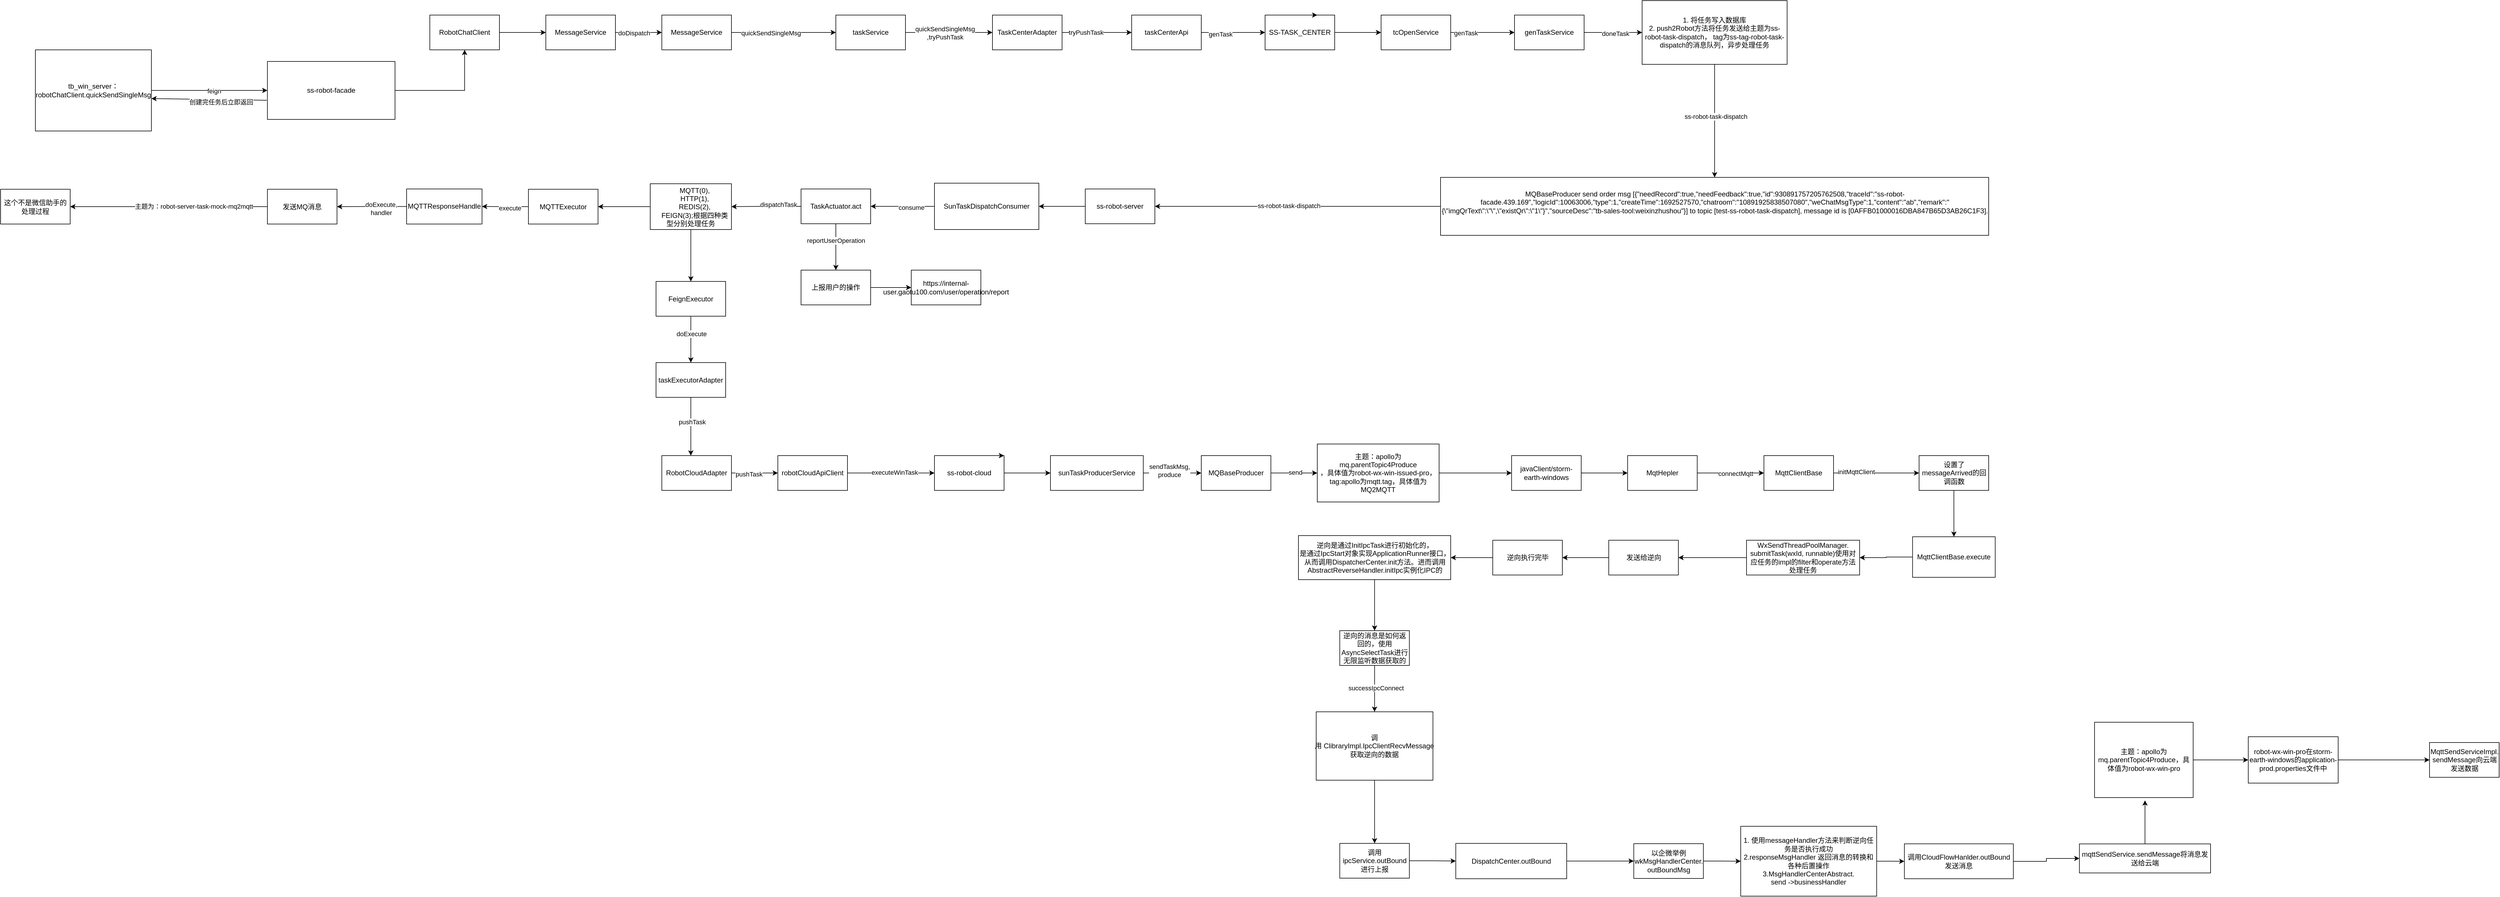 <mxfile version="21.6.8" type="github">
  <diagram name="第 1 页" id="J8AwHqCBefN4a8W1EPn6">
    <mxGraphModel dx="1674" dy="767" grid="1" gridSize="10" guides="1" tooltips="1" connect="1" arrows="1" fold="1" page="1" pageScale="1" pageWidth="1169" pageHeight="827" math="0" shadow="0">
      <root>
        <mxCell id="0" />
        <mxCell id="1" parent="0" />
        <mxCell id="CwKObZl5wt-i1WYEYqwP-4" value="" style="edgeStyle=orthogonalEdgeStyle;rounded=0;orthogonalLoop=1;jettySize=auto;html=1;" edge="1" parent="1" source="CwKObZl5wt-i1WYEYqwP-1" target="CwKObZl5wt-i1WYEYqwP-3">
          <mxGeometry relative="1" as="geometry" />
        </mxCell>
        <mxCell id="CwKObZl5wt-i1WYEYqwP-5" value="feign" style="edgeLabel;html=1;align=center;verticalAlign=middle;resizable=0;points=[];" vertex="1" connectable="0" parent="CwKObZl5wt-i1WYEYqwP-4">
          <mxGeometry x="0.075" y="-1" relative="1" as="geometry">
            <mxPoint as="offset" />
          </mxGeometry>
        </mxCell>
        <mxCell id="CwKObZl5wt-i1WYEYqwP-1" value="tb_win_server：robotChatClient.quickSendSingleMsg" style="rounded=0;whiteSpace=wrap;html=1;" vertex="1" parent="1">
          <mxGeometry x="80" y="110" width="200" height="140" as="geometry" />
        </mxCell>
        <mxCell id="CwKObZl5wt-i1WYEYqwP-13" value="" style="edgeStyle=orthogonalEdgeStyle;rounded=0;orthogonalLoop=1;jettySize=auto;html=1;" edge="1" parent="1" source="CwKObZl5wt-i1WYEYqwP-3" target="CwKObZl5wt-i1WYEYqwP-12">
          <mxGeometry relative="1" as="geometry" />
        </mxCell>
        <mxCell id="CwKObZl5wt-i1WYEYqwP-3" value="ss-robot-facade" style="whiteSpace=wrap;html=1;rounded=0;" vertex="1" parent="1">
          <mxGeometry x="480" y="130" width="220" height="100" as="geometry" />
        </mxCell>
        <mxCell id="CwKObZl5wt-i1WYEYqwP-8" value="" style="endArrow=classic;html=1;rounded=0;entryX=1.01;entryY=0.6;entryDx=0;entryDy=0;entryPerimeter=0;exitX=-0.005;exitY=0.67;exitDx=0;exitDy=0;exitPerimeter=0;" edge="1" parent="1" source="CwKObZl5wt-i1WYEYqwP-3">
          <mxGeometry width="50" height="50" relative="1" as="geometry">
            <mxPoint x="410" y="194" as="sourcePoint" />
            <mxPoint x="280" y="194" as="targetPoint" />
          </mxGeometry>
        </mxCell>
        <mxCell id="CwKObZl5wt-i1WYEYqwP-9" value="创建完任务后立即返回" style="edgeLabel;html=1;align=center;verticalAlign=middle;resizable=0;points=[];" vertex="1" connectable="0" parent="CwKObZl5wt-i1WYEYqwP-8">
          <mxGeometry x="-0.2" y="4" relative="1" as="geometry">
            <mxPoint as="offset" />
          </mxGeometry>
        </mxCell>
        <mxCell id="CwKObZl5wt-i1WYEYqwP-15" value="" style="edgeStyle=orthogonalEdgeStyle;rounded=0;orthogonalLoop=1;jettySize=auto;html=1;" edge="1" parent="1" source="CwKObZl5wt-i1WYEYqwP-12" target="CwKObZl5wt-i1WYEYqwP-14">
          <mxGeometry relative="1" as="geometry" />
        </mxCell>
        <mxCell id="CwKObZl5wt-i1WYEYqwP-12" value="RobotChatClient" style="whiteSpace=wrap;html=1;rounded=0;" vertex="1" parent="1">
          <mxGeometry x="760" y="50" width="120" height="60" as="geometry" />
        </mxCell>
        <mxCell id="CwKObZl5wt-i1WYEYqwP-17" value="" style="edgeStyle=orthogonalEdgeStyle;rounded=0;orthogonalLoop=1;jettySize=auto;html=1;" edge="1" parent="1" source="CwKObZl5wt-i1WYEYqwP-14" target="CwKObZl5wt-i1WYEYqwP-16">
          <mxGeometry relative="1" as="geometry" />
        </mxCell>
        <mxCell id="CwKObZl5wt-i1WYEYqwP-18" value="doDispatch" style="edgeLabel;html=1;align=center;verticalAlign=middle;resizable=0;points=[];" vertex="1" connectable="0" parent="CwKObZl5wt-i1WYEYqwP-17">
          <mxGeometry x="-0.2" y="-1" relative="1" as="geometry">
            <mxPoint as="offset" />
          </mxGeometry>
        </mxCell>
        <mxCell id="CwKObZl5wt-i1WYEYqwP-14" value="MessageService" style="whiteSpace=wrap;html=1;rounded=0;" vertex="1" parent="1">
          <mxGeometry x="960" y="50" width="120" height="60" as="geometry" />
        </mxCell>
        <mxCell id="CwKObZl5wt-i1WYEYqwP-20" value="" style="edgeStyle=orthogonalEdgeStyle;rounded=0;orthogonalLoop=1;jettySize=auto;html=1;" edge="1" parent="1" source="CwKObZl5wt-i1WYEYqwP-16" target="CwKObZl5wt-i1WYEYqwP-19">
          <mxGeometry relative="1" as="geometry" />
        </mxCell>
        <mxCell id="CwKObZl5wt-i1WYEYqwP-21" value="quickSendSingleMsg" style="edgeLabel;html=1;align=center;verticalAlign=middle;resizable=0;points=[];" vertex="1" connectable="0" parent="CwKObZl5wt-i1WYEYqwP-20">
          <mxGeometry x="-0.25" y="-1" relative="1" as="geometry">
            <mxPoint as="offset" />
          </mxGeometry>
        </mxCell>
        <mxCell id="CwKObZl5wt-i1WYEYqwP-16" value="MessageService" style="whiteSpace=wrap;html=1;rounded=0;" vertex="1" parent="1">
          <mxGeometry x="1160" y="50" width="120" height="60" as="geometry" />
        </mxCell>
        <mxCell id="CwKObZl5wt-i1WYEYqwP-23" value="" style="edgeStyle=orthogonalEdgeStyle;rounded=0;orthogonalLoop=1;jettySize=auto;html=1;" edge="1" parent="1" source="CwKObZl5wt-i1WYEYqwP-19" target="CwKObZl5wt-i1WYEYqwP-22">
          <mxGeometry relative="1" as="geometry" />
        </mxCell>
        <mxCell id="CwKObZl5wt-i1WYEYqwP-24" value="quickSendSingleMsg&lt;br&gt;,tryPushTask" style="edgeLabel;html=1;align=center;verticalAlign=middle;resizable=0;points=[];" vertex="1" connectable="0" parent="CwKObZl5wt-i1WYEYqwP-23">
          <mxGeometry x="-0.1" y="-1" relative="1" as="geometry">
            <mxPoint as="offset" />
          </mxGeometry>
        </mxCell>
        <mxCell id="CwKObZl5wt-i1WYEYqwP-19" value="taskService" style="whiteSpace=wrap;html=1;rounded=0;" vertex="1" parent="1">
          <mxGeometry x="1460" y="50" width="120" height="60" as="geometry" />
        </mxCell>
        <mxCell id="CwKObZl5wt-i1WYEYqwP-28" value="" style="edgeStyle=orthogonalEdgeStyle;rounded=0;orthogonalLoop=1;jettySize=auto;html=1;" edge="1" parent="1" source="CwKObZl5wt-i1WYEYqwP-22" target="CwKObZl5wt-i1WYEYqwP-27">
          <mxGeometry relative="1" as="geometry" />
        </mxCell>
        <mxCell id="CwKObZl5wt-i1WYEYqwP-29" value="tryPushTask" style="edgeLabel;html=1;align=center;verticalAlign=middle;resizable=0;points=[];" vertex="1" connectable="0" parent="CwKObZl5wt-i1WYEYqwP-28">
          <mxGeometry x="-0.325" relative="1" as="geometry">
            <mxPoint as="offset" />
          </mxGeometry>
        </mxCell>
        <mxCell id="CwKObZl5wt-i1WYEYqwP-22" value="TaskCenterAdapter" style="whiteSpace=wrap;html=1;rounded=0;" vertex="1" parent="1">
          <mxGeometry x="1730" y="50" width="120" height="60" as="geometry" />
        </mxCell>
        <mxCell id="CwKObZl5wt-i1WYEYqwP-31" value="" style="edgeStyle=orthogonalEdgeStyle;rounded=0;orthogonalLoop=1;jettySize=auto;html=1;" edge="1" parent="1" source="CwKObZl5wt-i1WYEYqwP-27" target="CwKObZl5wt-i1WYEYqwP-30">
          <mxGeometry relative="1" as="geometry" />
        </mxCell>
        <mxCell id="CwKObZl5wt-i1WYEYqwP-32" value="genTask" style="edgeLabel;html=1;align=center;verticalAlign=middle;resizable=0;points=[];" vertex="1" connectable="0" parent="CwKObZl5wt-i1WYEYqwP-31">
          <mxGeometry x="-0.4" y="-3" relative="1" as="geometry">
            <mxPoint as="offset" />
          </mxGeometry>
        </mxCell>
        <mxCell id="CwKObZl5wt-i1WYEYqwP-27" value="taskCenterApi" style="whiteSpace=wrap;html=1;rounded=0;" vertex="1" parent="1">
          <mxGeometry x="1970" y="50" width="120" height="60" as="geometry" />
        </mxCell>
        <mxCell id="CwKObZl5wt-i1WYEYqwP-35" value="" style="edgeStyle=orthogonalEdgeStyle;rounded=0;orthogonalLoop=1;jettySize=auto;html=1;" edge="1" parent="1" source="CwKObZl5wt-i1WYEYqwP-30" target="CwKObZl5wt-i1WYEYqwP-34">
          <mxGeometry relative="1" as="geometry" />
        </mxCell>
        <mxCell id="CwKObZl5wt-i1WYEYqwP-30" value="SS-TASK_CENTER" style="whiteSpace=wrap;html=1;rounded=0;" vertex="1" parent="1">
          <mxGeometry x="2200" y="50" width="120" height="60" as="geometry" />
        </mxCell>
        <mxCell id="CwKObZl5wt-i1WYEYqwP-33" style="edgeStyle=orthogonalEdgeStyle;rounded=0;orthogonalLoop=1;jettySize=auto;html=1;exitX=0.5;exitY=0;exitDx=0;exitDy=0;entryX=0.75;entryY=0;entryDx=0;entryDy=0;" edge="1" parent="1" source="CwKObZl5wt-i1WYEYqwP-30" target="CwKObZl5wt-i1WYEYqwP-30">
          <mxGeometry relative="1" as="geometry" />
        </mxCell>
        <mxCell id="CwKObZl5wt-i1WYEYqwP-37" value="" style="edgeStyle=orthogonalEdgeStyle;rounded=0;orthogonalLoop=1;jettySize=auto;html=1;" edge="1" parent="1" source="CwKObZl5wt-i1WYEYqwP-34" target="CwKObZl5wt-i1WYEYqwP-36">
          <mxGeometry relative="1" as="geometry" />
        </mxCell>
        <mxCell id="CwKObZl5wt-i1WYEYqwP-38" value="genTask" style="edgeLabel;html=1;align=center;verticalAlign=middle;resizable=0;points=[];" vertex="1" connectable="0" parent="CwKObZl5wt-i1WYEYqwP-37">
          <mxGeometry x="-0.525" y="-1" relative="1" as="geometry">
            <mxPoint as="offset" />
          </mxGeometry>
        </mxCell>
        <mxCell id="CwKObZl5wt-i1WYEYqwP-34" value="tcOpenService" style="whiteSpace=wrap;html=1;rounded=0;" vertex="1" parent="1">
          <mxGeometry x="2400" y="50" width="120" height="60" as="geometry" />
        </mxCell>
        <mxCell id="CwKObZl5wt-i1WYEYqwP-40" value="" style="edgeStyle=orthogonalEdgeStyle;rounded=0;orthogonalLoop=1;jettySize=auto;html=1;" edge="1" parent="1" source="CwKObZl5wt-i1WYEYqwP-36" target="CwKObZl5wt-i1WYEYqwP-39">
          <mxGeometry relative="1" as="geometry" />
        </mxCell>
        <mxCell id="CwKObZl5wt-i1WYEYqwP-41" value="doneTask" style="edgeLabel;html=1;align=center;verticalAlign=middle;resizable=0;points=[];" vertex="1" connectable="0" parent="CwKObZl5wt-i1WYEYqwP-40">
          <mxGeometry x="0.075" y="-2" relative="1" as="geometry">
            <mxPoint as="offset" />
          </mxGeometry>
        </mxCell>
        <mxCell id="CwKObZl5wt-i1WYEYqwP-36" value="genTaskService" style="whiteSpace=wrap;html=1;rounded=0;" vertex="1" parent="1">
          <mxGeometry x="2630" y="50" width="120" height="60" as="geometry" />
        </mxCell>
        <mxCell id="CwKObZl5wt-i1WYEYqwP-43" value="" style="edgeStyle=orthogonalEdgeStyle;rounded=0;orthogonalLoop=1;jettySize=auto;html=1;" edge="1" parent="1" source="CwKObZl5wt-i1WYEYqwP-39" target="CwKObZl5wt-i1WYEYqwP-42">
          <mxGeometry relative="1" as="geometry" />
        </mxCell>
        <mxCell id="CwKObZl5wt-i1WYEYqwP-44" value="ss-robot-task-dispatch" style="edgeLabel;html=1;align=center;verticalAlign=middle;resizable=0;points=[];" vertex="1" connectable="0" parent="CwKObZl5wt-i1WYEYqwP-43">
          <mxGeometry x="-0.077" y="2" relative="1" as="geometry">
            <mxPoint as="offset" />
          </mxGeometry>
        </mxCell>
        <mxCell id="CwKObZl5wt-i1WYEYqwP-39" value="1. 将任务写入数据库&lt;br&gt;2.&amp;nbsp;push2Robot方法将任务发送给主题为ss-robot-task-dispatch， tag为ss-tag-robot-task-dispatch的消息队列，异步处理任务" style="whiteSpace=wrap;html=1;rounded=0;" vertex="1" parent="1">
          <mxGeometry x="2850" y="25" width="250" height="110" as="geometry" />
        </mxCell>
        <mxCell id="CwKObZl5wt-i1WYEYqwP-46" value="" style="edgeStyle=orthogonalEdgeStyle;rounded=0;orthogonalLoop=1;jettySize=auto;html=1;" edge="1" parent="1" source="CwKObZl5wt-i1WYEYqwP-42" target="CwKObZl5wt-i1WYEYqwP-45">
          <mxGeometry relative="1" as="geometry" />
        </mxCell>
        <mxCell id="CwKObZl5wt-i1WYEYqwP-49" value="ss-robot-task-dispatch" style="edgeLabel;html=1;align=center;verticalAlign=middle;resizable=0;points=[];" vertex="1" connectable="0" parent="CwKObZl5wt-i1WYEYqwP-46">
          <mxGeometry x="0.062" y="-1" relative="1" as="geometry">
            <mxPoint as="offset" />
          </mxGeometry>
        </mxCell>
        <mxCell id="CwKObZl5wt-i1WYEYqwP-42" value="&lt;div&gt;MQBaseProducer send order msg [{&quot;needRecord&quot;:true,&quot;needFeedback&quot;:true,&quot;id&quot;:930891757205762508,&quot;traceId&quot;:&quot;ss-robot-facade.439.169&quot;,&quot;logicId&quot;:10063006,&quot;type&quot;:1,&quot;createTime&quot;:1692527570,&quot;chatroom&quot;:&quot;10891925838507080&quot;,&quot;weChatMsgType&quot;:1,&quot;content&quot;:&quot;ab&quot;,&quot;remark&quot;:&quot;{\&quot;imgQrText\&quot;:\&quot;\&quot;,\&quot;existQr\&quot;:\&quot;1\&quot;}&quot;,&quot;sourceDesc&quot;:&quot;tb-sales-tool:weixinzhushou&quot;}] to topic [test-ss-robot-task-dispatch], message id is [0AFFB01000016DBA847B65D3AB26C1F3].&lt;/div&gt;&lt;div&gt;&lt;br&gt;&lt;/div&gt;" style="whiteSpace=wrap;html=1;rounded=0;" vertex="1" parent="1">
          <mxGeometry x="2502.5" y="330" width="945" height="100" as="geometry" />
        </mxCell>
        <mxCell id="CwKObZl5wt-i1WYEYqwP-48" value="" style="edgeStyle=orthogonalEdgeStyle;rounded=0;orthogonalLoop=1;jettySize=auto;html=1;" edge="1" parent="1" source="CwKObZl5wt-i1WYEYqwP-45" target="CwKObZl5wt-i1WYEYqwP-47">
          <mxGeometry relative="1" as="geometry" />
        </mxCell>
        <mxCell id="CwKObZl5wt-i1WYEYqwP-45" value="ss-robot-server" style="whiteSpace=wrap;html=1;rounded=0;" vertex="1" parent="1">
          <mxGeometry x="1890" y="350" width="120" height="60" as="geometry" />
        </mxCell>
        <mxCell id="CwKObZl5wt-i1WYEYqwP-51" value="" style="edgeStyle=orthogonalEdgeStyle;rounded=0;orthogonalLoop=1;jettySize=auto;html=1;" edge="1" parent="1" source="CwKObZl5wt-i1WYEYqwP-47" target="CwKObZl5wt-i1WYEYqwP-50">
          <mxGeometry relative="1" as="geometry" />
        </mxCell>
        <mxCell id="CwKObZl5wt-i1WYEYqwP-52" value="consume" style="edgeLabel;html=1;align=center;verticalAlign=middle;resizable=0;points=[];" vertex="1" connectable="0" parent="CwKObZl5wt-i1WYEYqwP-51">
          <mxGeometry x="-0.273" y="2" relative="1" as="geometry">
            <mxPoint as="offset" />
          </mxGeometry>
        </mxCell>
        <mxCell id="CwKObZl5wt-i1WYEYqwP-47" value="SunTaskDispatchConsumer" style="whiteSpace=wrap;html=1;rounded=0;" vertex="1" parent="1">
          <mxGeometry x="1630" y="340" width="180" height="80" as="geometry" />
        </mxCell>
        <mxCell id="CwKObZl5wt-i1WYEYqwP-54" value="" style="edgeStyle=orthogonalEdgeStyle;rounded=0;orthogonalLoop=1;jettySize=auto;html=1;" edge="1" parent="1" source="CwKObZl5wt-i1WYEYqwP-50" target="CwKObZl5wt-i1WYEYqwP-53">
          <mxGeometry relative="1" as="geometry" />
        </mxCell>
        <mxCell id="CwKObZl5wt-i1WYEYqwP-55" value="dispatchTask" style="edgeLabel;html=1;align=center;verticalAlign=middle;resizable=0;points=[];" vertex="1" connectable="0" parent="CwKObZl5wt-i1WYEYqwP-54">
          <mxGeometry x="-0.35" y="-3" relative="1" as="geometry">
            <mxPoint as="offset" />
          </mxGeometry>
        </mxCell>
        <mxCell id="CwKObZl5wt-i1WYEYqwP-65" value="" style="edgeStyle=orthogonalEdgeStyle;rounded=0;orthogonalLoop=1;jettySize=auto;html=1;" edge="1" parent="1" source="CwKObZl5wt-i1WYEYqwP-50" target="CwKObZl5wt-i1WYEYqwP-64">
          <mxGeometry relative="1" as="geometry" />
        </mxCell>
        <mxCell id="CwKObZl5wt-i1WYEYqwP-66" value="reportUserOperation" style="edgeLabel;html=1;align=center;verticalAlign=middle;resizable=0;points=[];" vertex="1" connectable="0" parent="CwKObZl5wt-i1WYEYqwP-65">
          <mxGeometry x="-0.275" relative="1" as="geometry">
            <mxPoint as="offset" />
          </mxGeometry>
        </mxCell>
        <mxCell id="CwKObZl5wt-i1WYEYqwP-50" value="TaskActuator.act" style="whiteSpace=wrap;html=1;rounded=0;" vertex="1" parent="1">
          <mxGeometry x="1400" y="350" width="120" height="60" as="geometry" />
        </mxCell>
        <mxCell id="CwKObZl5wt-i1WYEYqwP-57" value="" style="edgeStyle=orthogonalEdgeStyle;rounded=0;orthogonalLoop=1;jettySize=auto;html=1;" edge="1" parent="1" source="CwKObZl5wt-i1WYEYqwP-53" target="CwKObZl5wt-i1WYEYqwP-56">
          <mxGeometry relative="1" as="geometry" />
        </mxCell>
        <mxCell id="CwKObZl5wt-i1WYEYqwP-79" value="" style="edgeStyle=orthogonalEdgeStyle;rounded=0;orthogonalLoop=1;jettySize=auto;html=1;" edge="1" parent="1" source="CwKObZl5wt-i1WYEYqwP-53" target="CwKObZl5wt-i1WYEYqwP-78">
          <mxGeometry relative="1" as="geometry" />
        </mxCell>
        <mxCell id="CwKObZl5wt-i1WYEYqwP-53" value="&lt;div&gt;&amp;nbsp; &amp;nbsp; MQTT(0),&lt;/div&gt;&lt;div&gt;&amp;nbsp; &amp;nbsp; HTTP(1),&lt;/div&gt;&lt;div&gt;&amp;nbsp; &amp;nbsp; REDIS(2),&lt;/div&gt;&lt;div&gt;&amp;nbsp; &amp;nbsp; FEIGN(3);根据四种类型分别处理任务&lt;/div&gt;" style="whiteSpace=wrap;html=1;rounded=0;" vertex="1" parent="1">
          <mxGeometry x="1140" y="341" width="140" height="79" as="geometry" />
        </mxCell>
        <mxCell id="CwKObZl5wt-i1WYEYqwP-59" value="" style="edgeStyle=orthogonalEdgeStyle;rounded=0;orthogonalLoop=1;jettySize=auto;html=1;" edge="1" parent="1" source="CwKObZl5wt-i1WYEYqwP-56" target="CwKObZl5wt-i1WYEYqwP-58">
          <mxGeometry relative="1" as="geometry" />
        </mxCell>
        <mxCell id="CwKObZl5wt-i1WYEYqwP-60" value="execute" style="edgeLabel;html=1;align=center;verticalAlign=middle;resizable=0;points=[];" vertex="1" connectable="0" parent="CwKObZl5wt-i1WYEYqwP-59">
          <mxGeometry x="-0.2" y="2" relative="1" as="geometry">
            <mxPoint as="offset" />
          </mxGeometry>
        </mxCell>
        <mxCell id="CwKObZl5wt-i1WYEYqwP-56" value="MQTTExecutor" style="whiteSpace=wrap;html=1;rounded=0;" vertex="1" parent="1">
          <mxGeometry x="930" y="350.5" width="120" height="60" as="geometry" />
        </mxCell>
        <mxCell id="CwKObZl5wt-i1WYEYqwP-62" value="" style="edgeStyle=orthogonalEdgeStyle;rounded=0;orthogonalLoop=1;jettySize=auto;html=1;" edge="1" parent="1" source="CwKObZl5wt-i1WYEYqwP-58" target="CwKObZl5wt-i1WYEYqwP-61">
          <mxGeometry relative="1" as="geometry" />
        </mxCell>
        <mxCell id="CwKObZl5wt-i1WYEYqwP-63" value="doExecute,&lt;br&gt;handler" style="edgeLabel;html=1;align=center;verticalAlign=middle;resizable=0;points=[];" vertex="1" connectable="0" parent="CwKObZl5wt-i1WYEYqwP-62">
          <mxGeometry x="-0.259" y="3" relative="1" as="geometry">
            <mxPoint as="offset" />
          </mxGeometry>
        </mxCell>
        <mxCell id="CwKObZl5wt-i1WYEYqwP-58" value="MQTTResponseHandle" style="whiteSpace=wrap;html=1;rounded=0;" vertex="1" parent="1">
          <mxGeometry x="720" y="350" width="130" height="60.5" as="geometry" />
        </mxCell>
        <mxCell id="CwKObZl5wt-i1WYEYqwP-70" value="" style="edgeStyle=orthogonalEdgeStyle;rounded=0;orthogonalLoop=1;jettySize=auto;html=1;" edge="1" parent="1" source="CwKObZl5wt-i1WYEYqwP-61" target="CwKObZl5wt-i1WYEYqwP-69">
          <mxGeometry relative="1" as="geometry" />
        </mxCell>
        <mxCell id="CwKObZl5wt-i1WYEYqwP-71" value="主题为：robot-server-task-mock-mq2mqtt" style="edgeLabel;html=1;align=center;verticalAlign=middle;resizable=0;points=[];" vertex="1" connectable="0" parent="CwKObZl5wt-i1WYEYqwP-70">
          <mxGeometry x="-0.25" y="-1" relative="1" as="geometry">
            <mxPoint as="offset" />
          </mxGeometry>
        </mxCell>
        <mxCell id="CwKObZl5wt-i1WYEYqwP-61" value="发送MQ消息" style="whiteSpace=wrap;html=1;rounded=0;" vertex="1" parent="1">
          <mxGeometry x="480" y="350.5" width="120" height="60" as="geometry" />
        </mxCell>
        <mxCell id="CwKObZl5wt-i1WYEYqwP-68" value="" style="edgeStyle=orthogonalEdgeStyle;rounded=0;orthogonalLoop=1;jettySize=auto;html=1;" edge="1" parent="1" source="CwKObZl5wt-i1WYEYqwP-64" target="CwKObZl5wt-i1WYEYqwP-67">
          <mxGeometry relative="1" as="geometry" />
        </mxCell>
        <mxCell id="CwKObZl5wt-i1WYEYqwP-64" value="上报用户的操作" style="whiteSpace=wrap;html=1;rounded=0;" vertex="1" parent="1">
          <mxGeometry x="1400" y="490" width="120" height="60" as="geometry" />
        </mxCell>
        <mxCell id="CwKObZl5wt-i1WYEYqwP-67" value="https://internal-user.gaotu100.com/user/operation/report" style="whiteSpace=wrap;html=1;rounded=0;" vertex="1" parent="1">
          <mxGeometry x="1590" y="490" width="120" height="60" as="geometry" />
        </mxCell>
        <mxCell id="CwKObZl5wt-i1WYEYqwP-69" value="这个不是微信助手的处理过程" style="whiteSpace=wrap;html=1;rounded=0;" vertex="1" parent="1">
          <mxGeometry x="20" y="350.5" width="120" height="60" as="geometry" />
        </mxCell>
        <mxCell id="CwKObZl5wt-i1WYEYqwP-82" value="" style="edgeStyle=orthogonalEdgeStyle;rounded=0;orthogonalLoop=1;jettySize=auto;html=1;" edge="1" parent="1" source="CwKObZl5wt-i1WYEYqwP-78" target="CwKObZl5wt-i1WYEYqwP-81">
          <mxGeometry relative="1" as="geometry" />
        </mxCell>
        <mxCell id="CwKObZl5wt-i1WYEYqwP-83" value="doExecute" style="edgeLabel;html=1;align=center;verticalAlign=middle;resizable=0;points=[];" vertex="1" connectable="0" parent="CwKObZl5wt-i1WYEYqwP-82">
          <mxGeometry x="-0.237" y="1" relative="1" as="geometry">
            <mxPoint as="offset" />
          </mxGeometry>
        </mxCell>
        <mxCell id="CwKObZl5wt-i1WYEYqwP-78" value="FeignExecutor" style="whiteSpace=wrap;html=1;rounded=0;" vertex="1" parent="1">
          <mxGeometry x="1150" y="509.5" width="120" height="60" as="geometry" />
        </mxCell>
        <mxCell id="CwKObZl5wt-i1WYEYqwP-84" value="" style="edgeStyle=orthogonalEdgeStyle;rounded=0;orthogonalLoop=1;jettySize=auto;html=1;" edge="1" parent="1" source="CwKObZl5wt-i1WYEYqwP-81">
          <mxGeometry relative="1" as="geometry">
            <mxPoint x="1210" y="810" as="targetPoint" />
          </mxGeometry>
        </mxCell>
        <mxCell id="CwKObZl5wt-i1WYEYqwP-85" value="pushTask" style="edgeLabel;html=1;align=center;verticalAlign=middle;resizable=0;points=[];" vertex="1" connectable="0" parent="CwKObZl5wt-i1WYEYqwP-84">
          <mxGeometry x="-0.154" y="2" relative="1" as="geometry">
            <mxPoint as="offset" />
          </mxGeometry>
        </mxCell>
        <mxCell id="CwKObZl5wt-i1WYEYqwP-81" value="taskExecutorAdapter" style="whiteSpace=wrap;html=1;rounded=0;" vertex="1" parent="1">
          <mxGeometry x="1150" y="649.5" width="120" height="60" as="geometry" />
        </mxCell>
        <mxCell id="CwKObZl5wt-i1WYEYqwP-89" value="" style="edgeStyle=orthogonalEdgeStyle;rounded=0;orthogonalLoop=1;jettySize=auto;html=1;" edge="1" parent="1" source="CwKObZl5wt-i1WYEYqwP-86" target="CwKObZl5wt-i1WYEYqwP-88">
          <mxGeometry relative="1" as="geometry" />
        </mxCell>
        <mxCell id="CwKObZl5wt-i1WYEYqwP-90" value="pushTask" style="edgeLabel;html=1;align=center;verticalAlign=middle;resizable=0;points=[];" vertex="1" connectable="0" parent="CwKObZl5wt-i1WYEYqwP-89">
          <mxGeometry x="-0.25" y="-2" relative="1" as="geometry">
            <mxPoint as="offset" />
          </mxGeometry>
        </mxCell>
        <mxCell id="CwKObZl5wt-i1WYEYqwP-86" value="RobotCloudAdapter" style="whiteSpace=wrap;html=1;rounded=0;" vertex="1" parent="1">
          <mxGeometry x="1160" y="810" width="120" height="60" as="geometry" />
        </mxCell>
        <mxCell id="CwKObZl5wt-i1WYEYqwP-94" value="" style="edgeStyle=orthogonalEdgeStyle;rounded=0;orthogonalLoop=1;jettySize=auto;html=1;" edge="1" parent="1" source="CwKObZl5wt-i1WYEYqwP-88" target="CwKObZl5wt-i1WYEYqwP-93">
          <mxGeometry relative="1" as="geometry" />
        </mxCell>
        <mxCell id="CwKObZl5wt-i1WYEYqwP-95" value="executeWinTask" style="edgeLabel;html=1;align=center;verticalAlign=middle;resizable=0;points=[];" vertex="1" connectable="0" parent="CwKObZl5wt-i1WYEYqwP-94">
          <mxGeometry x="0.075" y="1" relative="1" as="geometry">
            <mxPoint as="offset" />
          </mxGeometry>
        </mxCell>
        <mxCell id="CwKObZl5wt-i1WYEYqwP-88" value="robotCloudApiClient" style="whiteSpace=wrap;html=1;rounded=0;" vertex="1" parent="1">
          <mxGeometry x="1360" y="810" width="120" height="60" as="geometry" />
        </mxCell>
        <mxCell id="CwKObZl5wt-i1WYEYqwP-98" value="" style="edgeStyle=orthogonalEdgeStyle;rounded=0;orthogonalLoop=1;jettySize=auto;html=1;" edge="1" parent="1" source="CwKObZl5wt-i1WYEYqwP-93" target="CwKObZl5wt-i1WYEYqwP-97">
          <mxGeometry relative="1" as="geometry" />
        </mxCell>
        <mxCell id="CwKObZl5wt-i1WYEYqwP-93" value="ss-robot-cloud" style="whiteSpace=wrap;html=1;rounded=0;" vertex="1" parent="1">
          <mxGeometry x="1630" y="810" width="120" height="60" as="geometry" />
        </mxCell>
        <mxCell id="CwKObZl5wt-i1WYEYqwP-96" style="edgeStyle=orthogonalEdgeStyle;rounded=0;orthogonalLoop=1;jettySize=auto;html=1;exitX=0.75;exitY=0;exitDx=0;exitDy=0;entryX=1;entryY=0;entryDx=0;entryDy=0;" edge="1" parent="1" source="CwKObZl5wt-i1WYEYqwP-93" target="CwKObZl5wt-i1WYEYqwP-93">
          <mxGeometry relative="1" as="geometry" />
        </mxCell>
        <mxCell id="CwKObZl5wt-i1WYEYqwP-100" value="" style="edgeStyle=orthogonalEdgeStyle;rounded=0;orthogonalLoop=1;jettySize=auto;html=1;" edge="1" parent="1" source="CwKObZl5wt-i1WYEYqwP-97" target="CwKObZl5wt-i1WYEYqwP-99">
          <mxGeometry relative="1" as="geometry" />
        </mxCell>
        <mxCell id="CwKObZl5wt-i1WYEYqwP-101" value="sendTaskMsg,&lt;br&gt;produce" style="edgeLabel;html=1;align=center;verticalAlign=middle;resizable=0;points=[];" vertex="1" connectable="0" parent="CwKObZl5wt-i1WYEYqwP-100">
          <mxGeometry x="-0.1" y="4" relative="1" as="geometry">
            <mxPoint as="offset" />
          </mxGeometry>
        </mxCell>
        <mxCell id="CwKObZl5wt-i1WYEYqwP-97" value="sunTaskProducerService" style="whiteSpace=wrap;html=1;rounded=0;" vertex="1" parent="1">
          <mxGeometry x="1830" y="810" width="160" height="60" as="geometry" />
        </mxCell>
        <mxCell id="CwKObZl5wt-i1WYEYqwP-103" value="" style="edgeStyle=orthogonalEdgeStyle;rounded=0;orthogonalLoop=1;jettySize=auto;html=1;" edge="1" parent="1" source="CwKObZl5wt-i1WYEYqwP-99" target="CwKObZl5wt-i1WYEYqwP-102">
          <mxGeometry relative="1" as="geometry" />
        </mxCell>
        <mxCell id="CwKObZl5wt-i1WYEYqwP-104" value="send" style="edgeLabel;html=1;align=center;verticalAlign=middle;resizable=0;points=[];" vertex="1" connectable="0" parent="CwKObZl5wt-i1WYEYqwP-103">
          <mxGeometry x="0.05" y="1" relative="1" as="geometry">
            <mxPoint as="offset" />
          </mxGeometry>
        </mxCell>
        <mxCell id="CwKObZl5wt-i1WYEYqwP-99" value="MQBaseProducer" style="whiteSpace=wrap;html=1;rounded=0;" vertex="1" parent="1">
          <mxGeometry x="2090" y="810" width="120" height="60" as="geometry" />
        </mxCell>
        <mxCell id="CwKObZl5wt-i1WYEYqwP-118" value="" style="edgeStyle=orthogonalEdgeStyle;rounded=0;orthogonalLoop=1;jettySize=auto;html=1;" edge="1" parent="1" source="CwKObZl5wt-i1WYEYqwP-102" target="CwKObZl5wt-i1WYEYqwP-117">
          <mxGeometry relative="1" as="geometry" />
        </mxCell>
        <mxCell id="CwKObZl5wt-i1WYEYqwP-102" value="主题：apollo为mq.parentTopic4Produce&lt;br&gt;，具体值为robot-wx-win-issued-pro&lt;span style=&quot;background-color: initial;&quot;&gt;，&lt;/span&gt;&lt;br&gt;tag:apollo为mqtt.tag，具体值为MQ2MQTT" style="whiteSpace=wrap;html=1;rounded=0;" vertex="1" parent="1">
          <mxGeometry x="2290" y="790" width="210" height="100" as="geometry" />
        </mxCell>
        <mxCell id="CwKObZl5wt-i1WYEYqwP-116" value="" style="edgeStyle=orthogonalEdgeStyle;rounded=0;orthogonalLoop=1;jettySize=auto;html=1;" edge="1" parent="1" source="CwKObZl5wt-i1WYEYqwP-111" target="CwKObZl5wt-i1WYEYqwP-114">
          <mxGeometry relative="1" as="geometry" />
        </mxCell>
        <mxCell id="CwKObZl5wt-i1WYEYqwP-111" value="主题：apollo为mq.parentTopic4Produce，具体值为robot-wx-win-pro" style="whiteSpace=wrap;html=1;rounded=0;" vertex="1" parent="1">
          <mxGeometry x="3630" y="1270" width="170" height="130" as="geometry" />
        </mxCell>
        <mxCell id="CwKObZl5wt-i1WYEYqwP-113" value="" style="edgeStyle=orthogonalEdgeStyle;rounded=0;orthogonalLoop=1;jettySize=auto;html=1;" edge="1" parent="1" source="CwKObZl5wt-i1WYEYqwP-114" target="CwKObZl5wt-i1WYEYqwP-115">
          <mxGeometry relative="1" as="geometry" />
        </mxCell>
        <mxCell id="CwKObZl5wt-i1WYEYqwP-114" value="robot-wx-win-pro在storm-earth-windows的application-prod.properties文件中" style="whiteSpace=wrap;html=1;rounded=0;" vertex="1" parent="1">
          <mxGeometry x="3895" y="1295" width="155" height="80" as="geometry" />
        </mxCell>
        <mxCell id="CwKObZl5wt-i1WYEYqwP-115" value="MqttSendServiceImpl.&lt;br&gt;sendMessage向云端发送数据" style="whiteSpace=wrap;html=1;rounded=0;" vertex="1" parent="1">
          <mxGeometry x="4207.5" y="1305" width="120" height="60" as="geometry" />
        </mxCell>
        <mxCell id="CwKObZl5wt-i1WYEYqwP-120" value="" style="edgeStyle=orthogonalEdgeStyle;rounded=0;orthogonalLoop=1;jettySize=auto;html=1;" edge="1" parent="1" source="CwKObZl5wt-i1WYEYqwP-117" target="CwKObZl5wt-i1WYEYqwP-119">
          <mxGeometry relative="1" as="geometry" />
        </mxCell>
        <mxCell id="CwKObZl5wt-i1WYEYqwP-117" value="javaClient/storm-earth-windows" style="whiteSpace=wrap;html=1;rounded=0;" vertex="1" parent="1">
          <mxGeometry x="2625" y="810" width="120" height="60" as="geometry" />
        </mxCell>
        <mxCell id="CwKObZl5wt-i1WYEYqwP-122" value="" style="edgeStyle=orthogonalEdgeStyle;rounded=0;orthogonalLoop=1;jettySize=auto;html=1;" edge="1" parent="1" source="CwKObZl5wt-i1WYEYqwP-119" target="CwKObZl5wt-i1WYEYqwP-121">
          <mxGeometry relative="1" as="geometry" />
        </mxCell>
        <mxCell id="CwKObZl5wt-i1WYEYqwP-123" value="connectMqtt" style="edgeLabel;html=1;align=center;verticalAlign=middle;resizable=0;points=[];" vertex="1" connectable="0" parent="CwKObZl5wt-i1WYEYqwP-122">
          <mxGeometry x="0.15" y="-1" relative="1" as="geometry">
            <mxPoint as="offset" />
          </mxGeometry>
        </mxCell>
        <mxCell id="CwKObZl5wt-i1WYEYqwP-119" value="MqtHepler" style="whiteSpace=wrap;html=1;rounded=0;" vertex="1" parent="1">
          <mxGeometry x="2825" y="810" width="120" height="60" as="geometry" />
        </mxCell>
        <mxCell id="CwKObZl5wt-i1WYEYqwP-125" value="" style="edgeStyle=orthogonalEdgeStyle;rounded=0;orthogonalLoop=1;jettySize=auto;html=1;" edge="1" parent="1" source="CwKObZl5wt-i1WYEYqwP-121" target="CwKObZl5wt-i1WYEYqwP-124">
          <mxGeometry relative="1" as="geometry" />
        </mxCell>
        <mxCell id="CwKObZl5wt-i1WYEYqwP-130" value="initMqttClient" style="edgeLabel;html=1;align=center;verticalAlign=middle;resizable=0;points=[];" vertex="1" connectable="0" parent="CwKObZl5wt-i1WYEYqwP-125">
          <mxGeometry x="-0.475" y="2" relative="1" as="geometry">
            <mxPoint as="offset" />
          </mxGeometry>
        </mxCell>
        <mxCell id="CwKObZl5wt-i1WYEYqwP-121" value="MqttClientBase" style="whiteSpace=wrap;html=1;rounded=0;" vertex="1" parent="1">
          <mxGeometry x="3060" y="810" width="120" height="60" as="geometry" />
        </mxCell>
        <mxCell id="CwKObZl5wt-i1WYEYqwP-132" value="" style="edgeStyle=orthogonalEdgeStyle;rounded=0;orthogonalLoop=1;jettySize=auto;html=1;" edge="1" parent="1" source="CwKObZl5wt-i1WYEYqwP-124" target="CwKObZl5wt-i1WYEYqwP-131">
          <mxGeometry relative="1" as="geometry" />
        </mxCell>
        <mxCell id="CwKObZl5wt-i1WYEYqwP-124" value="设置了messageArrived的回调函数" style="whiteSpace=wrap;html=1;rounded=0;" vertex="1" parent="1">
          <mxGeometry x="3327.5" y="810" width="120" height="60" as="geometry" />
        </mxCell>
        <mxCell id="CwKObZl5wt-i1WYEYqwP-134" value="" style="edgeStyle=orthogonalEdgeStyle;rounded=0;orthogonalLoop=1;jettySize=auto;html=1;" edge="1" parent="1" source="CwKObZl5wt-i1WYEYqwP-131" target="CwKObZl5wt-i1WYEYqwP-133">
          <mxGeometry relative="1" as="geometry" />
        </mxCell>
        <mxCell id="CwKObZl5wt-i1WYEYqwP-131" value="MqttClientBase.execute" style="whiteSpace=wrap;html=1;rounded=0;" vertex="1" parent="1">
          <mxGeometry x="3316.25" y="950" width="142.5" height="70" as="geometry" />
        </mxCell>
        <mxCell id="CwKObZl5wt-i1WYEYqwP-136" value="" style="edgeStyle=orthogonalEdgeStyle;rounded=0;orthogonalLoop=1;jettySize=auto;html=1;" edge="1" parent="1" source="CwKObZl5wt-i1WYEYqwP-133" target="CwKObZl5wt-i1WYEYqwP-135">
          <mxGeometry relative="1" as="geometry" />
        </mxCell>
        <mxCell id="CwKObZl5wt-i1WYEYqwP-133" value="WxSendThreadPoolManager.&lt;br&gt;submitTask(wxId, runnable)使用对应任务的impl的filter和operate方法处理任务" style="whiteSpace=wrap;html=1;rounded=0;" vertex="1" parent="1">
          <mxGeometry x="3030" y="956" width="195" height="60" as="geometry" />
        </mxCell>
        <mxCell id="CwKObZl5wt-i1WYEYqwP-139" value="" style="edgeStyle=orthogonalEdgeStyle;rounded=0;orthogonalLoop=1;jettySize=auto;html=1;" edge="1" parent="1" source="CwKObZl5wt-i1WYEYqwP-135" target="CwKObZl5wt-i1WYEYqwP-138">
          <mxGeometry relative="1" as="geometry" />
        </mxCell>
        <mxCell id="CwKObZl5wt-i1WYEYqwP-135" value="发送给逆向" style="whiteSpace=wrap;html=1;rounded=0;" vertex="1" parent="1">
          <mxGeometry x="2792.5" y="956" width="120" height="60" as="geometry" />
        </mxCell>
        <mxCell id="CwKObZl5wt-i1WYEYqwP-141" value="" style="edgeStyle=orthogonalEdgeStyle;rounded=0;orthogonalLoop=1;jettySize=auto;html=1;" edge="1" parent="1" source="CwKObZl5wt-i1WYEYqwP-138" target="CwKObZl5wt-i1WYEYqwP-140">
          <mxGeometry relative="1" as="geometry" />
        </mxCell>
        <mxCell id="CwKObZl5wt-i1WYEYqwP-138" value="逆向执行完毕" style="whiteSpace=wrap;html=1;rounded=0;" vertex="1" parent="1">
          <mxGeometry x="2592.5" y="956" width="120" height="60" as="geometry" />
        </mxCell>
        <mxCell id="CwKObZl5wt-i1WYEYqwP-143" value="" style="edgeStyle=orthogonalEdgeStyle;rounded=0;orthogonalLoop=1;jettySize=auto;html=1;" edge="1" parent="1" source="CwKObZl5wt-i1WYEYqwP-140" target="CwKObZl5wt-i1WYEYqwP-142">
          <mxGeometry relative="1" as="geometry" />
        </mxCell>
        <mxCell id="CwKObZl5wt-i1WYEYqwP-140" value="逆向是通过InitIpcTask进行初始化的，&lt;br&gt;是通过IpcStart对象实现ApplicationRunner接口，从而调用&lt;span style=&quot;background-color: initial;&quot;&gt;DispatcherCenter.init方法。进而调用AbstractReverseHandler.initIpc实例化IPC的&lt;/span&gt;" style="whiteSpace=wrap;html=1;rounded=0;" vertex="1" parent="1">
          <mxGeometry x="2257.5" y="948" width="262.5" height="76" as="geometry" />
        </mxCell>
        <mxCell id="CwKObZl5wt-i1WYEYqwP-145" value="" style="edgeStyle=orthogonalEdgeStyle;rounded=0;orthogonalLoop=1;jettySize=auto;html=1;" edge="1" parent="1" source="CwKObZl5wt-i1WYEYqwP-142" target="CwKObZl5wt-i1WYEYqwP-144">
          <mxGeometry relative="1" as="geometry" />
        </mxCell>
        <mxCell id="CwKObZl5wt-i1WYEYqwP-147" value="successIpcConnect" style="edgeLabel;html=1;align=center;verticalAlign=middle;resizable=0;points=[];" vertex="1" connectable="0" parent="CwKObZl5wt-i1WYEYqwP-145">
          <mxGeometry x="-0.025" y="2" relative="1" as="geometry">
            <mxPoint as="offset" />
          </mxGeometry>
        </mxCell>
        <mxCell id="CwKObZl5wt-i1WYEYqwP-142" value="逆向的消息是如何返回的，使用AsyncSelectTask进行无限监听数据获取的" style="whiteSpace=wrap;html=1;rounded=0;" vertex="1" parent="1">
          <mxGeometry x="2328.75" y="1112" width="120" height="60" as="geometry" />
        </mxCell>
        <mxCell id="CwKObZl5wt-i1WYEYqwP-149" value="" style="edgeStyle=orthogonalEdgeStyle;rounded=0;orthogonalLoop=1;jettySize=auto;html=1;" edge="1" parent="1" source="CwKObZl5wt-i1WYEYqwP-144" target="CwKObZl5wt-i1WYEYqwP-148">
          <mxGeometry relative="1" as="geometry" />
        </mxCell>
        <mxCell id="CwKObZl5wt-i1WYEYqwP-144" value="调用&amp;nbsp;ClibraryImpl.IpcClientRecvMessage获取逆向的数据" style="whiteSpace=wrap;html=1;rounded=0;" vertex="1" parent="1">
          <mxGeometry x="2288.13" y="1252" width="201.25" height="118" as="geometry" />
        </mxCell>
        <mxCell id="CwKObZl5wt-i1WYEYqwP-151" value="" style="edgeStyle=orthogonalEdgeStyle;rounded=0;orthogonalLoop=1;jettySize=auto;html=1;" edge="1" parent="1" source="CwKObZl5wt-i1WYEYqwP-148" target="CwKObZl5wt-i1WYEYqwP-150">
          <mxGeometry relative="1" as="geometry" />
        </mxCell>
        <mxCell id="CwKObZl5wt-i1WYEYqwP-148" value="调用ipcService.outBound进行上报" style="whiteSpace=wrap;html=1;rounded=0;" vertex="1" parent="1">
          <mxGeometry x="2328.755" y="1479" width="120" height="60" as="geometry" />
        </mxCell>
        <mxCell id="CwKObZl5wt-i1WYEYqwP-153" value="" style="edgeStyle=orthogonalEdgeStyle;rounded=0;orthogonalLoop=1;jettySize=auto;html=1;" edge="1" parent="1" source="CwKObZl5wt-i1WYEYqwP-150" target="CwKObZl5wt-i1WYEYqwP-152">
          <mxGeometry relative="1" as="geometry" />
        </mxCell>
        <mxCell id="CwKObZl5wt-i1WYEYqwP-150" value="DispatchCenter.outBound" style="whiteSpace=wrap;html=1;rounded=0;" vertex="1" parent="1">
          <mxGeometry x="2528.76" y="1479" width="191.24" height="61" as="geometry" />
        </mxCell>
        <mxCell id="CwKObZl5wt-i1WYEYqwP-155" value="" style="edgeStyle=orthogonalEdgeStyle;rounded=0;orthogonalLoop=1;jettySize=auto;html=1;" edge="1" parent="1" source="CwKObZl5wt-i1WYEYqwP-152" target="CwKObZl5wt-i1WYEYqwP-154">
          <mxGeometry relative="1" as="geometry" />
        </mxCell>
        <mxCell id="CwKObZl5wt-i1WYEYqwP-152" value="以企微举例wkMsgHandlerCenter.&lt;br&gt;outBoundMsg" style="whiteSpace=wrap;html=1;rounded=0;" vertex="1" parent="1">
          <mxGeometry x="2835.62" y="1479.5" width="120" height="60" as="geometry" />
        </mxCell>
        <mxCell id="CwKObZl5wt-i1WYEYqwP-157" value="" style="edgeStyle=orthogonalEdgeStyle;rounded=0;orthogonalLoop=1;jettySize=auto;html=1;" edge="1" parent="1" source="CwKObZl5wt-i1WYEYqwP-154" target="CwKObZl5wt-i1WYEYqwP-156">
          <mxGeometry relative="1" as="geometry" />
        </mxCell>
        <mxCell id="CwKObZl5wt-i1WYEYqwP-154" value="1. 使用messageHandler方法来判断逆向任务是否执行成功&lt;br&gt;2.responseMsgHandler&amp;nbsp;返回消息的转换和各种后置操作&lt;br&gt;3.MsgHandlerCenterAbstract.&lt;br&gt;send -&amp;gt;businessHandler" style="whiteSpace=wrap;html=1;rounded=0;" vertex="1" parent="1">
          <mxGeometry x="3020" y="1449.5" width="234.38" height="120.5" as="geometry" />
        </mxCell>
        <mxCell id="CwKObZl5wt-i1WYEYqwP-159" value="" style="edgeStyle=orthogonalEdgeStyle;rounded=0;orthogonalLoop=1;jettySize=auto;html=1;" edge="1" parent="1" source="CwKObZl5wt-i1WYEYqwP-156" target="CwKObZl5wt-i1WYEYqwP-158">
          <mxGeometry relative="1" as="geometry" />
        </mxCell>
        <mxCell id="CwKObZl5wt-i1WYEYqwP-156" value="调用CloudFlowHanlder.outBound发送消息" style="whiteSpace=wrap;html=1;rounded=0;" vertex="1" parent="1">
          <mxGeometry x="3302.19" y="1479.75" width="187.81" height="60.25" as="geometry" />
        </mxCell>
        <mxCell id="CwKObZl5wt-i1WYEYqwP-161" value="" style="edgeStyle=orthogonalEdgeStyle;rounded=0;orthogonalLoop=1;jettySize=auto;html=1;" edge="1" parent="1" source="CwKObZl5wt-i1WYEYqwP-158">
          <mxGeometry relative="1" as="geometry">
            <mxPoint x="3717" y="1404.815" as="targetPoint" />
          </mxGeometry>
        </mxCell>
        <mxCell id="CwKObZl5wt-i1WYEYqwP-158" value="mqttSendService.sendMessage将消息发送给云端" style="whiteSpace=wrap;html=1;rounded=0;" vertex="1" parent="1">
          <mxGeometry x="3603.91" y="1479.88" width="226.09" height="50.13" as="geometry" />
        </mxCell>
      </root>
    </mxGraphModel>
  </diagram>
</mxfile>

